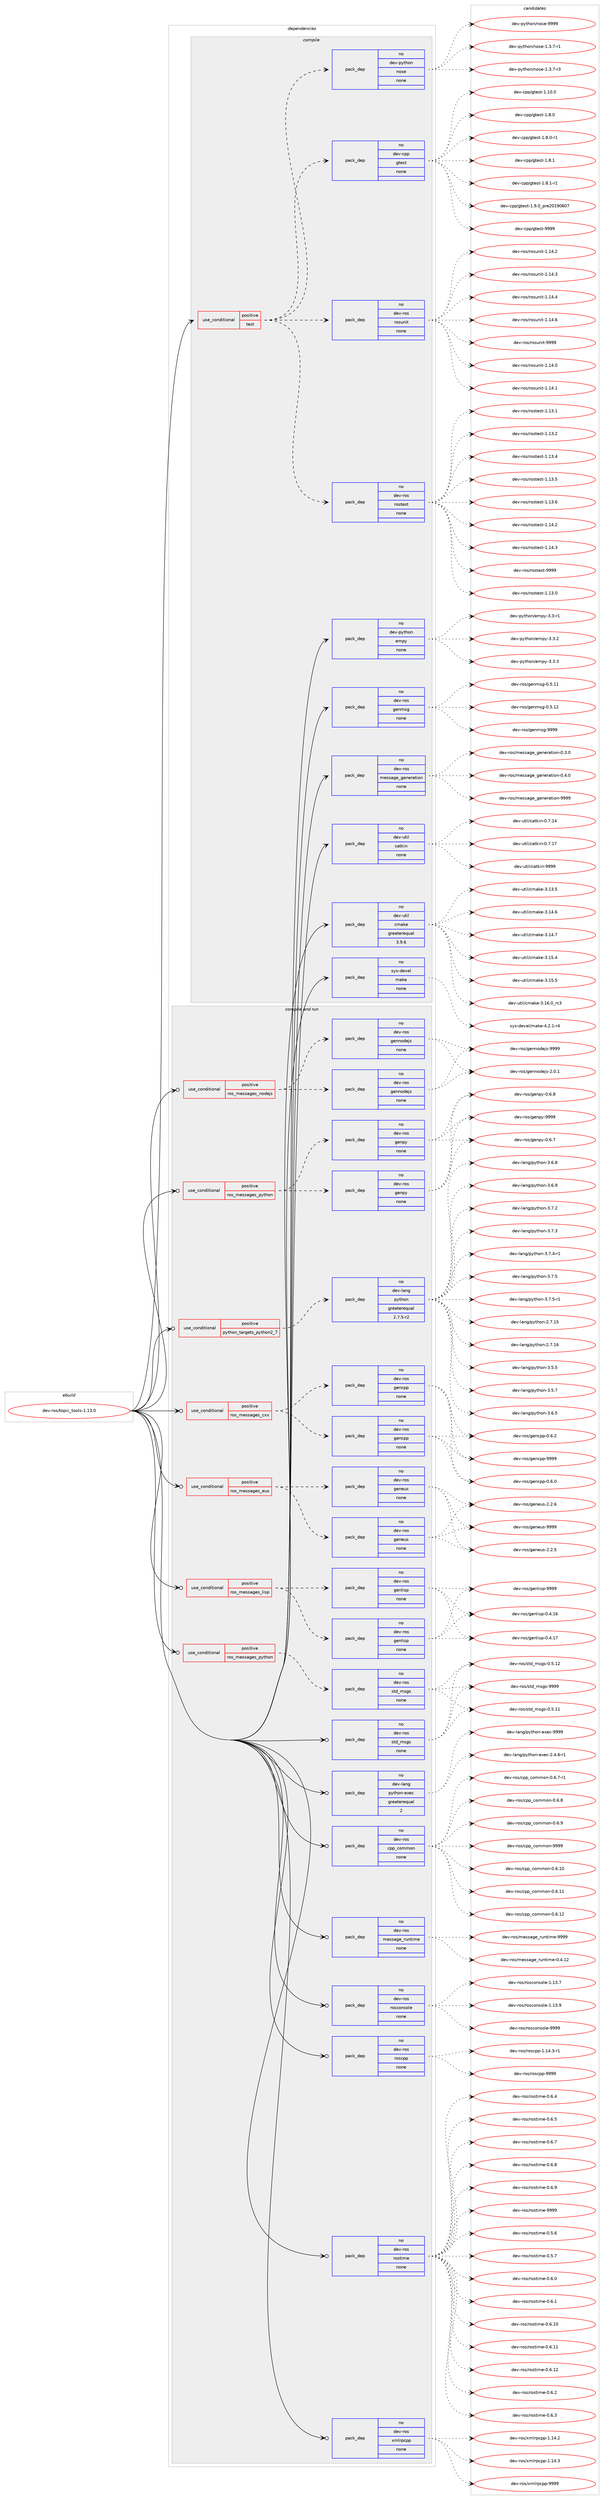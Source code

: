 digraph prolog {

# *************
# Graph options
# *************

newrank=true;
concentrate=true;
compound=true;
graph [rankdir=LR,fontname=Helvetica,fontsize=10,ranksep=1.5];#, ranksep=2.5, nodesep=0.2];
edge  [arrowhead=vee];
node  [fontname=Helvetica,fontsize=10];

# **********
# The ebuild
# **********

subgraph cluster_leftcol {
color=gray;
rank=same;
label=<<i>ebuild</i>>;
id [label="dev-ros/topic_tools-1.13.0", color=red, width=4, href="../dev-ros/topic_tools-1.13.0.svg"];
}

# ****************
# The dependencies
# ****************

subgraph cluster_midcol {
color=gray;
label=<<i>dependencies</i>>;
subgraph cluster_compile {
fillcolor="#eeeeee";
style=filled;
label=<<i>compile</i>>;
subgraph cond156336 {
dependency671743 [label=<<TABLE BORDER="0" CELLBORDER="1" CELLSPACING="0" CELLPADDING="4"><TR><TD ROWSPAN="3" CELLPADDING="10">use_conditional</TD></TR><TR><TD>positive</TD></TR><TR><TD>test</TD></TR></TABLE>>, shape=none, color=red];
subgraph pack503501 {
dependency671744 [label=<<TABLE BORDER="0" CELLBORDER="1" CELLSPACING="0" CELLPADDING="4" WIDTH="220"><TR><TD ROWSPAN="6" CELLPADDING="30">pack_dep</TD></TR><TR><TD WIDTH="110">no</TD></TR><TR><TD>dev-ros</TD></TR><TR><TD>rostest</TD></TR><TR><TD>none</TD></TR><TR><TD></TD></TR></TABLE>>, shape=none, color=blue];
}
dependency671743:e -> dependency671744:w [weight=20,style="dashed",arrowhead="vee"];
subgraph pack503502 {
dependency671745 [label=<<TABLE BORDER="0" CELLBORDER="1" CELLSPACING="0" CELLPADDING="4" WIDTH="220"><TR><TD ROWSPAN="6" CELLPADDING="30">pack_dep</TD></TR><TR><TD WIDTH="110">no</TD></TR><TR><TD>dev-ros</TD></TR><TR><TD>rosunit</TD></TR><TR><TD>none</TD></TR><TR><TD></TD></TR></TABLE>>, shape=none, color=blue];
}
dependency671743:e -> dependency671745:w [weight=20,style="dashed",arrowhead="vee"];
subgraph pack503503 {
dependency671746 [label=<<TABLE BORDER="0" CELLBORDER="1" CELLSPACING="0" CELLPADDING="4" WIDTH="220"><TR><TD ROWSPAN="6" CELLPADDING="30">pack_dep</TD></TR><TR><TD WIDTH="110">no</TD></TR><TR><TD>dev-cpp</TD></TR><TR><TD>gtest</TD></TR><TR><TD>none</TD></TR><TR><TD></TD></TR></TABLE>>, shape=none, color=blue];
}
dependency671743:e -> dependency671746:w [weight=20,style="dashed",arrowhead="vee"];
subgraph pack503504 {
dependency671747 [label=<<TABLE BORDER="0" CELLBORDER="1" CELLSPACING="0" CELLPADDING="4" WIDTH="220"><TR><TD ROWSPAN="6" CELLPADDING="30">pack_dep</TD></TR><TR><TD WIDTH="110">no</TD></TR><TR><TD>dev-python</TD></TR><TR><TD>nose</TD></TR><TR><TD>none</TD></TR><TR><TD></TD></TR></TABLE>>, shape=none, color=blue];
}
dependency671743:e -> dependency671747:w [weight=20,style="dashed",arrowhead="vee"];
}
id:e -> dependency671743:w [weight=20,style="solid",arrowhead="vee"];
subgraph pack503505 {
dependency671748 [label=<<TABLE BORDER="0" CELLBORDER="1" CELLSPACING="0" CELLPADDING="4" WIDTH="220"><TR><TD ROWSPAN="6" CELLPADDING="30">pack_dep</TD></TR><TR><TD WIDTH="110">no</TD></TR><TR><TD>dev-python</TD></TR><TR><TD>empy</TD></TR><TR><TD>none</TD></TR><TR><TD></TD></TR></TABLE>>, shape=none, color=blue];
}
id:e -> dependency671748:w [weight=20,style="solid",arrowhead="vee"];
subgraph pack503506 {
dependency671749 [label=<<TABLE BORDER="0" CELLBORDER="1" CELLSPACING="0" CELLPADDING="4" WIDTH="220"><TR><TD ROWSPAN="6" CELLPADDING="30">pack_dep</TD></TR><TR><TD WIDTH="110">no</TD></TR><TR><TD>dev-ros</TD></TR><TR><TD>genmsg</TD></TR><TR><TD>none</TD></TR><TR><TD></TD></TR></TABLE>>, shape=none, color=blue];
}
id:e -> dependency671749:w [weight=20,style="solid",arrowhead="vee"];
subgraph pack503507 {
dependency671750 [label=<<TABLE BORDER="0" CELLBORDER="1" CELLSPACING="0" CELLPADDING="4" WIDTH="220"><TR><TD ROWSPAN="6" CELLPADDING="30">pack_dep</TD></TR><TR><TD WIDTH="110">no</TD></TR><TR><TD>dev-ros</TD></TR><TR><TD>message_generation</TD></TR><TR><TD>none</TD></TR><TR><TD></TD></TR></TABLE>>, shape=none, color=blue];
}
id:e -> dependency671750:w [weight=20,style="solid",arrowhead="vee"];
subgraph pack503508 {
dependency671751 [label=<<TABLE BORDER="0" CELLBORDER="1" CELLSPACING="0" CELLPADDING="4" WIDTH="220"><TR><TD ROWSPAN="6" CELLPADDING="30">pack_dep</TD></TR><TR><TD WIDTH="110">no</TD></TR><TR><TD>dev-util</TD></TR><TR><TD>catkin</TD></TR><TR><TD>none</TD></TR><TR><TD></TD></TR></TABLE>>, shape=none, color=blue];
}
id:e -> dependency671751:w [weight=20,style="solid",arrowhead="vee"];
subgraph pack503509 {
dependency671752 [label=<<TABLE BORDER="0" CELLBORDER="1" CELLSPACING="0" CELLPADDING="4" WIDTH="220"><TR><TD ROWSPAN="6" CELLPADDING="30">pack_dep</TD></TR><TR><TD WIDTH="110">no</TD></TR><TR><TD>dev-util</TD></TR><TR><TD>cmake</TD></TR><TR><TD>greaterequal</TD></TR><TR><TD>3.9.6</TD></TR></TABLE>>, shape=none, color=blue];
}
id:e -> dependency671752:w [weight=20,style="solid",arrowhead="vee"];
subgraph pack503510 {
dependency671753 [label=<<TABLE BORDER="0" CELLBORDER="1" CELLSPACING="0" CELLPADDING="4" WIDTH="220"><TR><TD ROWSPAN="6" CELLPADDING="30">pack_dep</TD></TR><TR><TD WIDTH="110">no</TD></TR><TR><TD>sys-devel</TD></TR><TR><TD>make</TD></TR><TR><TD>none</TD></TR><TR><TD></TD></TR></TABLE>>, shape=none, color=blue];
}
id:e -> dependency671753:w [weight=20,style="solid",arrowhead="vee"];
}
subgraph cluster_compileandrun {
fillcolor="#eeeeee";
style=filled;
label=<<i>compile and run</i>>;
subgraph cond156337 {
dependency671754 [label=<<TABLE BORDER="0" CELLBORDER="1" CELLSPACING="0" CELLPADDING="4"><TR><TD ROWSPAN="3" CELLPADDING="10">use_conditional</TD></TR><TR><TD>positive</TD></TR><TR><TD>python_targets_python2_7</TD></TR></TABLE>>, shape=none, color=red];
subgraph pack503511 {
dependency671755 [label=<<TABLE BORDER="0" CELLBORDER="1" CELLSPACING="0" CELLPADDING="4" WIDTH="220"><TR><TD ROWSPAN="6" CELLPADDING="30">pack_dep</TD></TR><TR><TD WIDTH="110">no</TD></TR><TR><TD>dev-lang</TD></TR><TR><TD>python</TD></TR><TR><TD>greaterequal</TD></TR><TR><TD>2.7.5-r2</TD></TR></TABLE>>, shape=none, color=blue];
}
dependency671754:e -> dependency671755:w [weight=20,style="dashed",arrowhead="vee"];
}
id:e -> dependency671754:w [weight=20,style="solid",arrowhead="odotvee"];
subgraph cond156338 {
dependency671756 [label=<<TABLE BORDER="0" CELLBORDER="1" CELLSPACING="0" CELLPADDING="4"><TR><TD ROWSPAN="3" CELLPADDING="10">use_conditional</TD></TR><TR><TD>positive</TD></TR><TR><TD>ros_messages_cxx</TD></TR></TABLE>>, shape=none, color=red];
subgraph pack503512 {
dependency671757 [label=<<TABLE BORDER="0" CELLBORDER="1" CELLSPACING="0" CELLPADDING="4" WIDTH="220"><TR><TD ROWSPAN="6" CELLPADDING="30">pack_dep</TD></TR><TR><TD WIDTH="110">no</TD></TR><TR><TD>dev-ros</TD></TR><TR><TD>gencpp</TD></TR><TR><TD>none</TD></TR><TR><TD></TD></TR></TABLE>>, shape=none, color=blue];
}
dependency671756:e -> dependency671757:w [weight=20,style="dashed",arrowhead="vee"];
subgraph pack503513 {
dependency671758 [label=<<TABLE BORDER="0" CELLBORDER="1" CELLSPACING="0" CELLPADDING="4" WIDTH="220"><TR><TD ROWSPAN="6" CELLPADDING="30">pack_dep</TD></TR><TR><TD WIDTH="110">no</TD></TR><TR><TD>dev-ros</TD></TR><TR><TD>gencpp</TD></TR><TR><TD>none</TD></TR><TR><TD></TD></TR></TABLE>>, shape=none, color=blue];
}
dependency671756:e -> dependency671758:w [weight=20,style="dashed",arrowhead="vee"];
}
id:e -> dependency671756:w [weight=20,style="solid",arrowhead="odotvee"];
subgraph cond156339 {
dependency671759 [label=<<TABLE BORDER="0" CELLBORDER="1" CELLSPACING="0" CELLPADDING="4"><TR><TD ROWSPAN="3" CELLPADDING="10">use_conditional</TD></TR><TR><TD>positive</TD></TR><TR><TD>ros_messages_eus</TD></TR></TABLE>>, shape=none, color=red];
subgraph pack503514 {
dependency671760 [label=<<TABLE BORDER="0" CELLBORDER="1" CELLSPACING="0" CELLPADDING="4" WIDTH="220"><TR><TD ROWSPAN="6" CELLPADDING="30">pack_dep</TD></TR><TR><TD WIDTH="110">no</TD></TR><TR><TD>dev-ros</TD></TR><TR><TD>geneus</TD></TR><TR><TD>none</TD></TR><TR><TD></TD></TR></TABLE>>, shape=none, color=blue];
}
dependency671759:e -> dependency671760:w [weight=20,style="dashed",arrowhead="vee"];
subgraph pack503515 {
dependency671761 [label=<<TABLE BORDER="0" CELLBORDER="1" CELLSPACING="0" CELLPADDING="4" WIDTH="220"><TR><TD ROWSPAN="6" CELLPADDING="30">pack_dep</TD></TR><TR><TD WIDTH="110">no</TD></TR><TR><TD>dev-ros</TD></TR><TR><TD>geneus</TD></TR><TR><TD>none</TD></TR><TR><TD></TD></TR></TABLE>>, shape=none, color=blue];
}
dependency671759:e -> dependency671761:w [weight=20,style="dashed",arrowhead="vee"];
}
id:e -> dependency671759:w [weight=20,style="solid",arrowhead="odotvee"];
subgraph cond156340 {
dependency671762 [label=<<TABLE BORDER="0" CELLBORDER="1" CELLSPACING="0" CELLPADDING="4"><TR><TD ROWSPAN="3" CELLPADDING="10">use_conditional</TD></TR><TR><TD>positive</TD></TR><TR><TD>ros_messages_lisp</TD></TR></TABLE>>, shape=none, color=red];
subgraph pack503516 {
dependency671763 [label=<<TABLE BORDER="0" CELLBORDER="1" CELLSPACING="0" CELLPADDING="4" WIDTH="220"><TR><TD ROWSPAN="6" CELLPADDING="30">pack_dep</TD></TR><TR><TD WIDTH="110">no</TD></TR><TR><TD>dev-ros</TD></TR><TR><TD>genlisp</TD></TR><TR><TD>none</TD></TR><TR><TD></TD></TR></TABLE>>, shape=none, color=blue];
}
dependency671762:e -> dependency671763:w [weight=20,style="dashed",arrowhead="vee"];
subgraph pack503517 {
dependency671764 [label=<<TABLE BORDER="0" CELLBORDER="1" CELLSPACING="0" CELLPADDING="4" WIDTH="220"><TR><TD ROWSPAN="6" CELLPADDING="30">pack_dep</TD></TR><TR><TD WIDTH="110">no</TD></TR><TR><TD>dev-ros</TD></TR><TR><TD>genlisp</TD></TR><TR><TD>none</TD></TR><TR><TD></TD></TR></TABLE>>, shape=none, color=blue];
}
dependency671762:e -> dependency671764:w [weight=20,style="dashed",arrowhead="vee"];
}
id:e -> dependency671762:w [weight=20,style="solid",arrowhead="odotvee"];
subgraph cond156341 {
dependency671765 [label=<<TABLE BORDER="0" CELLBORDER="1" CELLSPACING="0" CELLPADDING="4"><TR><TD ROWSPAN="3" CELLPADDING="10">use_conditional</TD></TR><TR><TD>positive</TD></TR><TR><TD>ros_messages_nodejs</TD></TR></TABLE>>, shape=none, color=red];
subgraph pack503518 {
dependency671766 [label=<<TABLE BORDER="0" CELLBORDER="1" CELLSPACING="0" CELLPADDING="4" WIDTH="220"><TR><TD ROWSPAN="6" CELLPADDING="30">pack_dep</TD></TR><TR><TD WIDTH="110">no</TD></TR><TR><TD>dev-ros</TD></TR><TR><TD>gennodejs</TD></TR><TR><TD>none</TD></TR><TR><TD></TD></TR></TABLE>>, shape=none, color=blue];
}
dependency671765:e -> dependency671766:w [weight=20,style="dashed",arrowhead="vee"];
subgraph pack503519 {
dependency671767 [label=<<TABLE BORDER="0" CELLBORDER="1" CELLSPACING="0" CELLPADDING="4" WIDTH="220"><TR><TD ROWSPAN="6" CELLPADDING="30">pack_dep</TD></TR><TR><TD WIDTH="110">no</TD></TR><TR><TD>dev-ros</TD></TR><TR><TD>gennodejs</TD></TR><TR><TD>none</TD></TR><TR><TD></TD></TR></TABLE>>, shape=none, color=blue];
}
dependency671765:e -> dependency671767:w [weight=20,style="dashed",arrowhead="vee"];
}
id:e -> dependency671765:w [weight=20,style="solid",arrowhead="odotvee"];
subgraph cond156342 {
dependency671768 [label=<<TABLE BORDER="0" CELLBORDER="1" CELLSPACING="0" CELLPADDING="4"><TR><TD ROWSPAN="3" CELLPADDING="10">use_conditional</TD></TR><TR><TD>positive</TD></TR><TR><TD>ros_messages_python</TD></TR></TABLE>>, shape=none, color=red];
subgraph pack503520 {
dependency671769 [label=<<TABLE BORDER="0" CELLBORDER="1" CELLSPACING="0" CELLPADDING="4" WIDTH="220"><TR><TD ROWSPAN="6" CELLPADDING="30">pack_dep</TD></TR><TR><TD WIDTH="110">no</TD></TR><TR><TD>dev-ros</TD></TR><TR><TD>genpy</TD></TR><TR><TD>none</TD></TR><TR><TD></TD></TR></TABLE>>, shape=none, color=blue];
}
dependency671768:e -> dependency671769:w [weight=20,style="dashed",arrowhead="vee"];
subgraph pack503521 {
dependency671770 [label=<<TABLE BORDER="0" CELLBORDER="1" CELLSPACING="0" CELLPADDING="4" WIDTH="220"><TR><TD ROWSPAN="6" CELLPADDING="30">pack_dep</TD></TR><TR><TD WIDTH="110">no</TD></TR><TR><TD>dev-ros</TD></TR><TR><TD>genpy</TD></TR><TR><TD>none</TD></TR><TR><TD></TD></TR></TABLE>>, shape=none, color=blue];
}
dependency671768:e -> dependency671770:w [weight=20,style="dashed",arrowhead="vee"];
}
id:e -> dependency671768:w [weight=20,style="solid",arrowhead="odotvee"];
subgraph cond156343 {
dependency671771 [label=<<TABLE BORDER="0" CELLBORDER="1" CELLSPACING="0" CELLPADDING="4"><TR><TD ROWSPAN="3" CELLPADDING="10">use_conditional</TD></TR><TR><TD>positive</TD></TR><TR><TD>ros_messages_python</TD></TR></TABLE>>, shape=none, color=red];
subgraph pack503522 {
dependency671772 [label=<<TABLE BORDER="0" CELLBORDER="1" CELLSPACING="0" CELLPADDING="4" WIDTH="220"><TR><TD ROWSPAN="6" CELLPADDING="30">pack_dep</TD></TR><TR><TD WIDTH="110">no</TD></TR><TR><TD>dev-ros</TD></TR><TR><TD>std_msgs</TD></TR><TR><TD>none</TD></TR><TR><TD></TD></TR></TABLE>>, shape=none, color=blue];
}
dependency671771:e -> dependency671772:w [weight=20,style="dashed",arrowhead="vee"];
}
id:e -> dependency671771:w [weight=20,style="solid",arrowhead="odotvee"];
subgraph pack503523 {
dependency671773 [label=<<TABLE BORDER="0" CELLBORDER="1" CELLSPACING="0" CELLPADDING="4" WIDTH="220"><TR><TD ROWSPAN="6" CELLPADDING="30">pack_dep</TD></TR><TR><TD WIDTH="110">no</TD></TR><TR><TD>dev-lang</TD></TR><TR><TD>python-exec</TD></TR><TR><TD>greaterequal</TD></TR><TR><TD>2</TD></TR></TABLE>>, shape=none, color=blue];
}
id:e -> dependency671773:w [weight=20,style="solid",arrowhead="odotvee"];
subgraph pack503524 {
dependency671774 [label=<<TABLE BORDER="0" CELLBORDER="1" CELLSPACING="0" CELLPADDING="4" WIDTH="220"><TR><TD ROWSPAN="6" CELLPADDING="30">pack_dep</TD></TR><TR><TD WIDTH="110">no</TD></TR><TR><TD>dev-ros</TD></TR><TR><TD>cpp_common</TD></TR><TR><TD>none</TD></TR><TR><TD></TD></TR></TABLE>>, shape=none, color=blue];
}
id:e -> dependency671774:w [weight=20,style="solid",arrowhead="odotvee"];
subgraph pack503525 {
dependency671775 [label=<<TABLE BORDER="0" CELLBORDER="1" CELLSPACING="0" CELLPADDING="4" WIDTH="220"><TR><TD ROWSPAN="6" CELLPADDING="30">pack_dep</TD></TR><TR><TD WIDTH="110">no</TD></TR><TR><TD>dev-ros</TD></TR><TR><TD>message_runtime</TD></TR><TR><TD>none</TD></TR><TR><TD></TD></TR></TABLE>>, shape=none, color=blue];
}
id:e -> dependency671775:w [weight=20,style="solid",arrowhead="odotvee"];
subgraph pack503526 {
dependency671776 [label=<<TABLE BORDER="0" CELLBORDER="1" CELLSPACING="0" CELLPADDING="4" WIDTH="220"><TR><TD ROWSPAN="6" CELLPADDING="30">pack_dep</TD></TR><TR><TD WIDTH="110">no</TD></TR><TR><TD>dev-ros</TD></TR><TR><TD>rosconsole</TD></TR><TR><TD>none</TD></TR><TR><TD></TD></TR></TABLE>>, shape=none, color=blue];
}
id:e -> dependency671776:w [weight=20,style="solid",arrowhead="odotvee"];
subgraph pack503527 {
dependency671777 [label=<<TABLE BORDER="0" CELLBORDER="1" CELLSPACING="0" CELLPADDING="4" WIDTH="220"><TR><TD ROWSPAN="6" CELLPADDING="30">pack_dep</TD></TR><TR><TD WIDTH="110">no</TD></TR><TR><TD>dev-ros</TD></TR><TR><TD>roscpp</TD></TR><TR><TD>none</TD></TR><TR><TD></TD></TR></TABLE>>, shape=none, color=blue];
}
id:e -> dependency671777:w [weight=20,style="solid",arrowhead="odotvee"];
subgraph pack503528 {
dependency671778 [label=<<TABLE BORDER="0" CELLBORDER="1" CELLSPACING="0" CELLPADDING="4" WIDTH="220"><TR><TD ROWSPAN="6" CELLPADDING="30">pack_dep</TD></TR><TR><TD WIDTH="110">no</TD></TR><TR><TD>dev-ros</TD></TR><TR><TD>rostime</TD></TR><TR><TD>none</TD></TR><TR><TD></TD></TR></TABLE>>, shape=none, color=blue];
}
id:e -> dependency671778:w [weight=20,style="solid",arrowhead="odotvee"];
subgraph pack503529 {
dependency671779 [label=<<TABLE BORDER="0" CELLBORDER="1" CELLSPACING="0" CELLPADDING="4" WIDTH="220"><TR><TD ROWSPAN="6" CELLPADDING="30">pack_dep</TD></TR><TR><TD WIDTH="110">no</TD></TR><TR><TD>dev-ros</TD></TR><TR><TD>std_msgs</TD></TR><TR><TD>none</TD></TR><TR><TD></TD></TR></TABLE>>, shape=none, color=blue];
}
id:e -> dependency671779:w [weight=20,style="solid",arrowhead="odotvee"];
subgraph pack503530 {
dependency671780 [label=<<TABLE BORDER="0" CELLBORDER="1" CELLSPACING="0" CELLPADDING="4" WIDTH="220"><TR><TD ROWSPAN="6" CELLPADDING="30">pack_dep</TD></TR><TR><TD WIDTH="110">no</TD></TR><TR><TD>dev-ros</TD></TR><TR><TD>xmlrpcpp</TD></TR><TR><TD>none</TD></TR><TR><TD></TD></TR></TABLE>>, shape=none, color=blue];
}
id:e -> dependency671780:w [weight=20,style="solid",arrowhead="odotvee"];
}
subgraph cluster_run {
fillcolor="#eeeeee";
style=filled;
label=<<i>run</i>>;
}
}

# **************
# The candidates
# **************

subgraph cluster_choices {
rank=same;
color=gray;
label=<<i>candidates</i>>;

subgraph choice503501 {
color=black;
nodesep=1;
choice100101118451141111154711411111511610111511645494649514648 [label="dev-ros/rostest-1.13.0", color=red, width=4,href="../dev-ros/rostest-1.13.0.svg"];
choice100101118451141111154711411111511610111511645494649514649 [label="dev-ros/rostest-1.13.1", color=red, width=4,href="../dev-ros/rostest-1.13.1.svg"];
choice100101118451141111154711411111511610111511645494649514650 [label="dev-ros/rostest-1.13.2", color=red, width=4,href="../dev-ros/rostest-1.13.2.svg"];
choice100101118451141111154711411111511610111511645494649514652 [label="dev-ros/rostest-1.13.4", color=red, width=4,href="../dev-ros/rostest-1.13.4.svg"];
choice100101118451141111154711411111511610111511645494649514653 [label="dev-ros/rostest-1.13.5", color=red, width=4,href="../dev-ros/rostest-1.13.5.svg"];
choice100101118451141111154711411111511610111511645494649514654 [label="dev-ros/rostest-1.13.6", color=red, width=4,href="../dev-ros/rostest-1.13.6.svg"];
choice100101118451141111154711411111511610111511645494649524650 [label="dev-ros/rostest-1.14.2", color=red, width=4,href="../dev-ros/rostest-1.14.2.svg"];
choice100101118451141111154711411111511610111511645494649524651 [label="dev-ros/rostest-1.14.3", color=red, width=4,href="../dev-ros/rostest-1.14.3.svg"];
choice10010111845114111115471141111151161011151164557575757 [label="dev-ros/rostest-9999", color=red, width=4,href="../dev-ros/rostest-9999.svg"];
dependency671744:e -> choice100101118451141111154711411111511610111511645494649514648:w [style=dotted,weight="100"];
dependency671744:e -> choice100101118451141111154711411111511610111511645494649514649:w [style=dotted,weight="100"];
dependency671744:e -> choice100101118451141111154711411111511610111511645494649514650:w [style=dotted,weight="100"];
dependency671744:e -> choice100101118451141111154711411111511610111511645494649514652:w [style=dotted,weight="100"];
dependency671744:e -> choice100101118451141111154711411111511610111511645494649514653:w [style=dotted,weight="100"];
dependency671744:e -> choice100101118451141111154711411111511610111511645494649514654:w [style=dotted,weight="100"];
dependency671744:e -> choice100101118451141111154711411111511610111511645494649524650:w [style=dotted,weight="100"];
dependency671744:e -> choice100101118451141111154711411111511610111511645494649524651:w [style=dotted,weight="100"];
dependency671744:e -> choice10010111845114111115471141111151161011151164557575757:w [style=dotted,weight="100"];
}
subgraph choice503502 {
color=black;
nodesep=1;
choice100101118451141111154711411111511711010511645494649524648 [label="dev-ros/rosunit-1.14.0", color=red, width=4,href="../dev-ros/rosunit-1.14.0.svg"];
choice100101118451141111154711411111511711010511645494649524649 [label="dev-ros/rosunit-1.14.1", color=red, width=4,href="../dev-ros/rosunit-1.14.1.svg"];
choice100101118451141111154711411111511711010511645494649524650 [label="dev-ros/rosunit-1.14.2", color=red, width=4,href="../dev-ros/rosunit-1.14.2.svg"];
choice100101118451141111154711411111511711010511645494649524651 [label="dev-ros/rosunit-1.14.3", color=red, width=4,href="../dev-ros/rosunit-1.14.3.svg"];
choice100101118451141111154711411111511711010511645494649524652 [label="dev-ros/rosunit-1.14.4", color=red, width=4,href="../dev-ros/rosunit-1.14.4.svg"];
choice100101118451141111154711411111511711010511645494649524654 [label="dev-ros/rosunit-1.14.6", color=red, width=4,href="../dev-ros/rosunit-1.14.6.svg"];
choice10010111845114111115471141111151171101051164557575757 [label="dev-ros/rosunit-9999", color=red, width=4,href="../dev-ros/rosunit-9999.svg"];
dependency671745:e -> choice100101118451141111154711411111511711010511645494649524648:w [style=dotted,weight="100"];
dependency671745:e -> choice100101118451141111154711411111511711010511645494649524649:w [style=dotted,weight="100"];
dependency671745:e -> choice100101118451141111154711411111511711010511645494649524650:w [style=dotted,weight="100"];
dependency671745:e -> choice100101118451141111154711411111511711010511645494649524651:w [style=dotted,weight="100"];
dependency671745:e -> choice100101118451141111154711411111511711010511645494649524652:w [style=dotted,weight="100"];
dependency671745:e -> choice100101118451141111154711411111511711010511645494649524654:w [style=dotted,weight="100"];
dependency671745:e -> choice10010111845114111115471141111151171101051164557575757:w [style=dotted,weight="100"];
}
subgraph choice503503 {
color=black;
nodesep=1;
choice10010111845991121124710311610111511645494649484648 [label="dev-cpp/gtest-1.10.0", color=red, width=4,href="../dev-cpp/gtest-1.10.0.svg"];
choice100101118459911211247103116101115116454946564648 [label="dev-cpp/gtest-1.8.0", color=red, width=4,href="../dev-cpp/gtest-1.8.0.svg"];
choice1001011184599112112471031161011151164549465646484511449 [label="dev-cpp/gtest-1.8.0-r1", color=red, width=4,href="../dev-cpp/gtest-1.8.0-r1.svg"];
choice100101118459911211247103116101115116454946564649 [label="dev-cpp/gtest-1.8.1", color=red, width=4,href="../dev-cpp/gtest-1.8.1.svg"];
choice1001011184599112112471031161011151164549465646494511449 [label="dev-cpp/gtest-1.8.1-r1", color=red, width=4,href="../dev-cpp/gtest-1.8.1-r1.svg"];
choice100101118459911211247103116101115116454946574648951121141015048495748544855 [label="dev-cpp/gtest-1.9.0_pre20190607", color=red, width=4,href="../dev-cpp/gtest-1.9.0_pre20190607.svg"];
choice1001011184599112112471031161011151164557575757 [label="dev-cpp/gtest-9999", color=red, width=4,href="../dev-cpp/gtest-9999.svg"];
dependency671746:e -> choice10010111845991121124710311610111511645494649484648:w [style=dotted,weight="100"];
dependency671746:e -> choice100101118459911211247103116101115116454946564648:w [style=dotted,weight="100"];
dependency671746:e -> choice1001011184599112112471031161011151164549465646484511449:w [style=dotted,weight="100"];
dependency671746:e -> choice100101118459911211247103116101115116454946564649:w [style=dotted,weight="100"];
dependency671746:e -> choice1001011184599112112471031161011151164549465646494511449:w [style=dotted,weight="100"];
dependency671746:e -> choice100101118459911211247103116101115116454946574648951121141015048495748544855:w [style=dotted,weight="100"];
dependency671746:e -> choice1001011184599112112471031161011151164557575757:w [style=dotted,weight="100"];
}
subgraph choice503504 {
color=black;
nodesep=1;
choice10010111845112121116104111110471101111151014549465146554511449 [label="dev-python/nose-1.3.7-r1", color=red, width=4,href="../dev-python/nose-1.3.7-r1.svg"];
choice10010111845112121116104111110471101111151014549465146554511451 [label="dev-python/nose-1.3.7-r3", color=red, width=4,href="../dev-python/nose-1.3.7-r3.svg"];
choice10010111845112121116104111110471101111151014557575757 [label="dev-python/nose-9999", color=red, width=4,href="../dev-python/nose-9999.svg"];
dependency671747:e -> choice10010111845112121116104111110471101111151014549465146554511449:w [style=dotted,weight="100"];
dependency671747:e -> choice10010111845112121116104111110471101111151014549465146554511451:w [style=dotted,weight="100"];
dependency671747:e -> choice10010111845112121116104111110471101111151014557575757:w [style=dotted,weight="100"];
}
subgraph choice503505 {
color=black;
nodesep=1;
choice1001011184511212111610411111047101109112121455146514511449 [label="dev-python/empy-3.3-r1", color=red, width=4,href="../dev-python/empy-3.3-r1.svg"];
choice1001011184511212111610411111047101109112121455146514650 [label="dev-python/empy-3.3.2", color=red, width=4,href="../dev-python/empy-3.3.2.svg"];
choice1001011184511212111610411111047101109112121455146514651 [label="dev-python/empy-3.3.3", color=red, width=4,href="../dev-python/empy-3.3.3.svg"];
dependency671748:e -> choice1001011184511212111610411111047101109112121455146514511449:w [style=dotted,weight="100"];
dependency671748:e -> choice1001011184511212111610411111047101109112121455146514650:w [style=dotted,weight="100"];
dependency671748:e -> choice1001011184511212111610411111047101109112121455146514651:w [style=dotted,weight="100"];
}
subgraph choice503506 {
color=black;
nodesep=1;
choice100101118451141111154710310111010911510345484653464949 [label="dev-ros/genmsg-0.5.11", color=red, width=4,href="../dev-ros/genmsg-0.5.11.svg"];
choice100101118451141111154710310111010911510345484653464950 [label="dev-ros/genmsg-0.5.12", color=red, width=4,href="../dev-ros/genmsg-0.5.12.svg"];
choice10010111845114111115471031011101091151034557575757 [label="dev-ros/genmsg-9999", color=red, width=4,href="../dev-ros/genmsg-9999.svg"];
dependency671749:e -> choice100101118451141111154710310111010911510345484653464949:w [style=dotted,weight="100"];
dependency671749:e -> choice100101118451141111154710310111010911510345484653464950:w [style=dotted,weight="100"];
dependency671749:e -> choice10010111845114111115471031011101091151034557575757:w [style=dotted,weight="100"];
}
subgraph choice503507 {
color=black;
nodesep=1;
choice1001011184511411111547109101115115971031019510310111010111497116105111110454846514648 [label="dev-ros/message_generation-0.3.0", color=red, width=4,href="../dev-ros/message_generation-0.3.0.svg"];
choice1001011184511411111547109101115115971031019510310111010111497116105111110454846524648 [label="dev-ros/message_generation-0.4.0", color=red, width=4,href="../dev-ros/message_generation-0.4.0.svg"];
choice10010111845114111115471091011151159710310195103101110101114971161051111104557575757 [label="dev-ros/message_generation-9999", color=red, width=4,href="../dev-ros/message_generation-9999.svg"];
dependency671750:e -> choice1001011184511411111547109101115115971031019510310111010111497116105111110454846514648:w [style=dotted,weight="100"];
dependency671750:e -> choice1001011184511411111547109101115115971031019510310111010111497116105111110454846524648:w [style=dotted,weight="100"];
dependency671750:e -> choice10010111845114111115471091011151159710310195103101110101114971161051111104557575757:w [style=dotted,weight="100"];
}
subgraph choice503508 {
color=black;
nodesep=1;
choice1001011184511711610510847999711610710511045484655464952 [label="dev-util/catkin-0.7.14", color=red, width=4,href="../dev-util/catkin-0.7.14.svg"];
choice1001011184511711610510847999711610710511045484655464955 [label="dev-util/catkin-0.7.17", color=red, width=4,href="../dev-util/catkin-0.7.17.svg"];
choice100101118451171161051084799971161071051104557575757 [label="dev-util/catkin-9999", color=red, width=4,href="../dev-util/catkin-9999.svg"];
dependency671751:e -> choice1001011184511711610510847999711610710511045484655464952:w [style=dotted,weight="100"];
dependency671751:e -> choice1001011184511711610510847999711610710511045484655464955:w [style=dotted,weight="100"];
dependency671751:e -> choice100101118451171161051084799971161071051104557575757:w [style=dotted,weight="100"];
}
subgraph choice503509 {
color=black;
nodesep=1;
choice1001011184511711610510847991099710710145514649514653 [label="dev-util/cmake-3.13.5", color=red, width=4,href="../dev-util/cmake-3.13.5.svg"];
choice1001011184511711610510847991099710710145514649524654 [label="dev-util/cmake-3.14.6", color=red, width=4,href="../dev-util/cmake-3.14.6.svg"];
choice1001011184511711610510847991099710710145514649524655 [label="dev-util/cmake-3.14.7", color=red, width=4,href="../dev-util/cmake-3.14.7.svg"];
choice1001011184511711610510847991099710710145514649534652 [label="dev-util/cmake-3.15.4", color=red, width=4,href="../dev-util/cmake-3.15.4.svg"];
choice1001011184511711610510847991099710710145514649534653 [label="dev-util/cmake-3.15.5", color=red, width=4,href="../dev-util/cmake-3.15.5.svg"];
choice1001011184511711610510847991099710710145514649544648951149951 [label="dev-util/cmake-3.16.0_rc3", color=red, width=4,href="../dev-util/cmake-3.16.0_rc3.svg"];
dependency671752:e -> choice1001011184511711610510847991099710710145514649514653:w [style=dotted,weight="100"];
dependency671752:e -> choice1001011184511711610510847991099710710145514649524654:w [style=dotted,weight="100"];
dependency671752:e -> choice1001011184511711610510847991099710710145514649524655:w [style=dotted,weight="100"];
dependency671752:e -> choice1001011184511711610510847991099710710145514649534652:w [style=dotted,weight="100"];
dependency671752:e -> choice1001011184511711610510847991099710710145514649534653:w [style=dotted,weight="100"];
dependency671752:e -> choice1001011184511711610510847991099710710145514649544648951149951:w [style=dotted,weight="100"];
}
subgraph choice503510 {
color=black;
nodesep=1;
choice1151211154510010111810110847109971071014552465046494511452 [label="sys-devel/make-4.2.1-r4", color=red, width=4,href="../sys-devel/make-4.2.1-r4.svg"];
dependency671753:e -> choice1151211154510010111810110847109971071014552465046494511452:w [style=dotted,weight="100"];
}
subgraph choice503511 {
color=black;
nodesep=1;
choice10010111845108971101034711212111610411111045504655464953 [label="dev-lang/python-2.7.15", color=red, width=4,href="../dev-lang/python-2.7.15.svg"];
choice10010111845108971101034711212111610411111045504655464954 [label="dev-lang/python-2.7.16", color=red, width=4,href="../dev-lang/python-2.7.16.svg"];
choice100101118451089711010347112121116104111110455146534653 [label="dev-lang/python-3.5.5", color=red, width=4,href="../dev-lang/python-3.5.5.svg"];
choice100101118451089711010347112121116104111110455146534655 [label="dev-lang/python-3.5.7", color=red, width=4,href="../dev-lang/python-3.5.7.svg"];
choice100101118451089711010347112121116104111110455146544653 [label="dev-lang/python-3.6.5", color=red, width=4,href="../dev-lang/python-3.6.5.svg"];
choice100101118451089711010347112121116104111110455146544656 [label="dev-lang/python-3.6.8", color=red, width=4,href="../dev-lang/python-3.6.8.svg"];
choice100101118451089711010347112121116104111110455146544657 [label="dev-lang/python-3.6.9", color=red, width=4,href="../dev-lang/python-3.6.9.svg"];
choice100101118451089711010347112121116104111110455146554650 [label="dev-lang/python-3.7.2", color=red, width=4,href="../dev-lang/python-3.7.2.svg"];
choice100101118451089711010347112121116104111110455146554651 [label="dev-lang/python-3.7.3", color=red, width=4,href="../dev-lang/python-3.7.3.svg"];
choice1001011184510897110103471121211161041111104551465546524511449 [label="dev-lang/python-3.7.4-r1", color=red, width=4,href="../dev-lang/python-3.7.4-r1.svg"];
choice100101118451089711010347112121116104111110455146554653 [label="dev-lang/python-3.7.5", color=red, width=4,href="../dev-lang/python-3.7.5.svg"];
choice1001011184510897110103471121211161041111104551465546534511449 [label="dev-lang/python-3.7.5-r1", color=red, width=4,href="../dev-lang/python-3.7.5-r1.svg"];
dependency671755:e -> choice10010111845108971101034711212111610411111045504655464953:w [style=dotted,weight="100"];
dependency671755:e -> choice10010111845108971101034711212111610411111045504655464954:w [style=dotted,weight="100"];
dependency671755:e -> choice100101118451089711010347112121116104111110455146534653:w [style=dotted,weight="100"];
dependency671755:e -> choice100101118451089711010347112121116104111110455146534655:w [style=dotted,weight="100"];
dependency671755:e -> choice100101118451089711010347112121116104111110455146544653:w [style=dotted,weight="100"];
dependency671755:e -> choice100101118451089711010347112121116104111110455146544656:w [style=dotted,weight="100"];
dependency671755:e -> choice100101118451089711010347112121116104111110455146544657:w [style=dotted,weight="100"];
dependency671755:e -> choice100101118451089711010347112121116104111110455146554650:w [style=dotted,weight="100"];
dependency671755:e -> choice100101118451089711010347112121116104111110455146554651:w [style=dotted,weight="100"];
dependency671755:e -> choice1001011184510897110103471121211161041111104551465546524511449:w [style=dotted,weight="100"];
dependency671755:e -> choice100101118451089711010347112121116104111110455146554653:w [style=dotted,weight="100"];
dependency671755:e -> choice1001011184510897110103471121211161041111104551465546534511449:w [style=dotted,weight="100"];
}
subgraph choice503512 {
color=black;
nodesep=1;
choice100101118451141111154710310111099112112454846544648 [label="dev-ros/gencpp-0.6.0", color=red, width=4,href="../dev-ros/gencpp-0.6.0.svg"];
choice100101118451141111154710310111099112112454846544650 [label="dev-ros/gencpp-0.6.2", color=red, width=4,href="../dev-ros/gencpp-0.6.2.svg"];
choice1001011184511411111547103101110991121124557575757 [label="dev-ros/gencpp-9999", color=red, width=4,href="../dev-ros/gencpp-9999.svg"];
dependency671757:e -> choice100101118451141111154710310111099112112454846544648:w [style=dotted,weight="100"];
dependency671757:e -> choice100101118451141111154710310111099112112454846544650:w [style=dotted,weight="100"];
dependency671757:e -> choice1001011184511411111547103101110991121124557575757:w [style=dotted,weight="100"];
}
subgraph choice503513 {
color=black;
nodesep=1;
choice100101118451141111154710310111099112112454846544648 [label="dev-ros/gencpp-0.6.0", color=red, width=4,href="../dev-ros/gencpp-0.6.0.svg"];
choice100101118451141111154710310111099112112454846544650 [label="dev-ros/gencpp-0.6.2", color=red, width=4,href="../dev-ros/gencpp-0.6.2.svg"];
choice1001011184511411111547103101110991121124557575757 [label="dev-ros/gencpp-9999", color=red, width=4,href="../dev-ros/gencpp-9999.svg"];
dependency671758:e -> choice100101118451141111154710310111099112112454846544648:w [style=dotted,weight="100"];
dependency671758:e -> choice100101118451141111154710310111099112112454846544650:w [style=dotted,weight="100"];
dependency671758:e -> choice1001011184511411111547103101110991121124557575757:w [style=dotted,weight="100"];
}
subgraph choice503514 {
color=black;
nodesep=1;
choice1001011184511411111547103101110101117115455046504653 [label="dev-ros/geneus-2.2.5", color=red, width=4,href="../dev-ros/geneus-2.2.5.svg"];
choice1001011184511411111547103101110101117115455046504654 [label="dev-ros/geneus-2.2.6", color=red, width=4,href="../dev-ros/geneus-2.2.6.svg"];
choice10010111845114111115471031011101011171154557575757 [label="dev-ros/geneus-9999", color=red, width=4,href="../dev-ros/geneus-9999.svg"];
dependency671760:e -> choice1001011184511411111547103101110101117115455046504653:w [style=dotted,weight="100"];
dependency671760:e -> choice1001011184511411111547103101110101117115455046504654:w [style=dotted,weight="100"];
dependency671760:e -> choice10010111845114111115471031011101011171154557575757:w [style=dotted,weight="100"];
}
subgraph choice503515 {
color=black;
nodesep=1;
choice1001011184511411111547103101110101117115455046504653 [label="dev-ros/geneus-2.2.5", color=red, width=4,href="../dev-ros/geneus-2.2.5.svg"];
choice1001011184511411111547103101110101117115455046504654 [label="dev-ros/geneus-2.2.6", color=red, width=4,href="../dev-ros/geneus-2.2.6.svg"];
choice10010111845114111115471031011101011171154557575757 [label="dev-ros/geneus-9999", color=red, width=4,href="../dev-ros/geneus-9999.svg"];
dependency671761:e -> choice1001011184511411111547103101110101117115455046504653:w [style=dotted,weight="100"];
dependency671761:e -> choice1001011184511411111547103101110101117115455046504654:w [style=dotted,weight="100"];
dependency671761:e -> choice10010111845114111115471031011101011171154557575757:w [style=dotted,weight="100"];
}
subgraph choice503516 {
color=black;
nodesep=1;
choice100101118451141111154710310111010810511511245484652464954 [label="dev-ros/genlisp-0.4.16", color=red, width=4,href="../dev-ros/genlisp-0.4.16.svg"];
choice100101118451141111154710310111010810511511245484652464955 [label="dev-ros/genlisp-0.4.17", color=red, width=4,href="../dev-ros/genlisp-0.4.17.svg"];
choice10010111845114111115471031011101081051151124557575757 [label="dev-ros/genlisp-9999", color=red, width=4,href="../dev-ros/genlisp-9999.svg"];
dependency671763:e -> choice100101118451141111154710310111010810511511245484652464954:w [style=dotted,weight="100"];
dependency671763:e -> choice100101118451141111154710310111010810511511245484652464955:w [style=dotted,weight="100"];
dependency671763:e -> choice10010111845114111115471031011101081051151124557575757:w [style=dotted,weight="100"];
}
subgraph choice503517 {
color=black;
nodesep=1;
choice100101118451141111154710310111010810511511245484652464954 [label="dev-ros/genlisp-0.4.16", color=red, width=4,href="../dev-ros/genlisp-0.4.16.svg"];
choice100101118451141111154710310111010810511511245484652464955 [label="dev-ros/genlisp-0.4.17", color=red, width=4,href="../dev-ros/genlisp-0.4.17.svg"];
choice10010111845114111115471031011101081051151124557575757 [label="dev-ros/genlisp-9999", color=red, width=4,href="../dev-ros/genlisp-9999.svg"];
dependency671764:e -> choice100101118451141111154710310111010810511511245484652464954:w [style=dotted,weight="100"];
dependency671764:e -> choice100101118451141111154710310111010810511511245484652464955:w [style=dotted,weight="100"];
dependency671764:e -> choice10010111845114111115471031011101081051151124557575757:w [style=dotted,weight="100"];
}
subgraph choice503518 {
color=black;
nodesep=1;
choice1001011184511411111547103101110110111100101106115455046484649 [label="dev-ros/gennodejs-2.0.1", color=red, width=4,href="../dev-ros/gennodejs-2.0.1.svg"];
choice10010111845114111115471031011101101111001011061154557575757 [label="dev-ros/gennodejs-9999", color=red, width=4,href="../dev-ros/gennodejs-9999.svg"];
dependency671766:e -> choice1001011184511411111547103101110110111100101106115455046484649:w [style=dotted,weight="100"];
dependency671766:e -> choice10010111845114111115471031011101101111001011061154557575757:w [style=dotted,weight="100"];
}
subgraph choice503519 {
color=black;
nodesep=1;
choice1001011184511411111547103101110110111100101106115455046484649 [label="dev-ros/gennodejs-2.0.1", color=red, width=4,href="../dev-ros/gennodejs-2.0.1.svg"];
choice10010111845114111115471031011101101111001011061154557575757 [label="dev-ros/gennodejs-9999", color=red, width=4,href="../dev-ros/gennodejs-9999.svg"];
dependency671767:e -> choice1001011184511411111547103101110110111100101106115455046484649:w [style=dotted,weight="100"];
dependency671767:e -> choice10010111845114111115471031011101101111001011061154557575757:w [style=dotted,weight="100"];
}
subgraph choice503520 {
color=black;
nodesep=1;
choice1001011184511411111547103101110112121454846544655 [label="dev-ros/genpy-0.6.7", color=red, width=4,href="../dev-ros/genpy-0.6.7.svg"];
choice1001011184511411111547103101110112121454846544656 [label="dev-ros/genpy-0.6.8", color=red, width=4,href="../dev-ros/genpy-0.6.8.svg"];
choice10010111845114111115471031011101121214557575757 [label="dev-ros/genpy-9999", color=red, width=4,href="../dev-ros/genpy-9999.svg"];
dependency671769:e -> choice1001011184511411111547103101110112121454846544655:w [style=dotted,weight="100"];
dependency671769:e -> choice1001011184511411111547103101110112121454846544656:w [style=dotted,weight="100"];
dependency671769:e -> choice10010111845114111115471031011101121214557575757:w [style=dotted,weight="100"];
}
subgraph choice503521 {
color=black;
nodesep=1;
choice1001011184511411111547103101110112121454846544655 [label="dev-ros/genpy-0.6.7", color=red, width=4,href="../dev-ros/genpy-0.6.7.svg"];
choice1001011184511411111547103101110112121454846544656 [label="dev-ros/genpy-0.6.8", color=red, width=4,href="../dev-ros/genpy-0.6.8.svg"];
choice10010111845114111115471031011101121214557575757 [label="dev-ros/genpy-9999", color=red, width=4,href="../dev-ros/genpy-9999.svg"];
dependency671770:e -> choice1001011184511411111547103101110112121454846544655:w [style=dotted,weight="100"];
dependency671770:e -> choice1001011184511411111547103101110112121454846544656:w [style=dotted,weight="100"];
dependency671770:e -> choice10010111845114111115471031011101121214557575757:w [style=dotted,weight="100"];
}
subgraph choice503522 {
color=black;
nodesep=1;
choice10010111845114111115471151161009510911510311545484653464949 [label="dev-ros/std_msgs-0.5.11", color=red, width=4,href="../dev-ros/std_msgs-0.5.11.svg"];
choice10010111845114111115471151161009510911510311545484653464950 [label="dev-ros/std_msgs-0.5.12", color=red, width=4,href="../dev-ros/std_msgs-0.5.12.svg"];
choice1001011184511411111547115116100951091151031154557575757 [label="dev-ros/std_msgs-9999", color=red, width=4,href="../dev-ros/std_msgs-9999.svg"];
dependency671772:e -> choice10010111845114111115471151161009510911510311545484653464949:w [style=dotted,weight="100"];
dependency671772:e -> choice10010111845114111115471151161009510911510311545484653464950:w [style=dotted,weight="100"];
dependency671772:e -> choice1001011184511411111547115116100951091151031154557575757:w [style=dotted,weight="100"];
}
subgraph choice503523 {
color=black;
nodesep=1;
choice10010111845108971101034711212111610411111045101120101994550465246544511449 [label="dev-lang/python-exec-2.4.6-r1", color=red, width=4,href="../dev-lang/python-exec-2.4.6-r1.svg"];
choice10010111845108971101034711212111610411111045101120101994557575757 [label="dev-lang/python-exec-9999", color=red, width=4,href="../dev-lang/python-exec-9999.svg"];
dependency671773:e -> choice10010111845108971101034711212111610411111045101120101994550465246544511449:w [style=dotted,weight="100"];
dependency671773:e -> choice10010111845108971101034711212111610411111045101120101994557575757:w [style=dotted,weight="100"];
}
subgraph choice503524 {
color=black;
nodesep=1;
choice100101118451141111154799112112959911110910911111045484654464948 [label="dev-ros/cpp_common-0.6.10", color=red, width=4,href="../dev-ros/cpp_common-0.6.10.svg"];
choice100101118451141111154799112112959911110910911111045484654464949 [label="dev-ros/cpp_common-0.6.11", color=red, width=4,href="../dev-ros/cpp_common-0.6.11.svg"];
choice100101118451141111154799112112959911110910911111045484654464950 [label="dev-ros/cpp_common-0.6.12", color=red, width=4,href="../dev-ros/cpp_common-0.6.12.svg"];
choice10010111845114111115479911211295991111091091111104548465446554511449 [label="dev-ros/cpp_common-0.6.7-r1", color=red, width=4,href="../dev-ros/cpp_common-0.6.7-r1.svg"];
choice1001011184511411111547991121129599111109109111110454846544656 [label="dev-ros/cpp_common-0.6.8", color=red, width=4,href="../dev-ros/cpp_common-0.6.8.svg"];
choice1001011184511411111547991121129599111109109111110454846544657 [label="dev-ros/cpp_common-0.6.9", color=red, width=4,href="../dev-ros/cpp_common-0.6.9.svg"];
choice10010111845114111115479911211295991111091091111104557575757 [label="dev-ros/cpp_common-9999", color=red, width=4,href="../dev-ros/cpp_common-9999.svg"];
dependency671774:e -> choice100101118451141111154799112112959911110910911111045484654464948:w [style=dotted,weight="100"];
dependency671774:e -> choice100101118451141111154799112112959911110910911111045484654464949:w [style=dotted,weight="100"];
dependency671774:e -> choice100101118451141111154799112112959911110910911111045484654464950:w [style=dotted,weight="100"];
dependency671774:e -> choice10010111845114111115479911211295991111091091111104548465446554511449:w [style=dotted,weight="100"];
dependency671774:e -> choice1001011184511411111547991121129599111109109111110454846544656:w [style=dotted,weight="100"];
dependency671774:e -> choice1001011184511411111547991121129599111109109111110454846544657:w [style=dotted,weight="100"];
dependency671774:e -> choice10010111845114111115479911211295991111091091111104557575757:w [style=dotted,weight="100"];
}
subgraph choice503525 {
color=black;
nodesep=1;
choice1001011184511411111547109101115115971031019511411711011610510910145484652464950 [label="dev-ros/message_runtime-0.4.12", color=red, width=4,href="../dev-ros/message_runtime-0.4.12.svg"];
choice100101118451141111154710910111511597103101951141171101161051091014557575757 [label="dev-ros/message_runtime-9999", color=red, width=4,href="../dev-ros/message_runtime-9999.svg"];
dependency671775:e -> choice1001011184511411111547109101115115971031019511411711011610510910145484652464950:w [style=dotted,weight="100"];
dependency671775:e -> choice100101118451141111154710910111511597103101951141171101161051091014557575757:w [style=dotted,weight="100"];
}
subgraph choice503526 {
color=black;
nodesep=1;
choice10010111845114111115471141111159911111011511110810145494649514655 [label="dev-ros/rosconsole-1.13.7", color=red, width=4,href="../dev-ros/rosconsole-1.13.7.svg"];
choice10010111845114111115471141111159911111011511110810145494649514657 [label="dev-ros/rosconsole-1.13.9", color=red, width=4,href="../dev-ros/rosconsole-1.13.9.svg"];
choice1001011184511411111547114111115991111101151111081014557575757 [label="dev-ros/rosconsole-9999", color=red, width=4,href="../dev-ros/rosconsole-9999.svg"];
dependency671776:e -> choice10010111845114111115471141111159911111011511110810145494649514655:w [style=dotted,weight="100"];
dependency671776:e -> choice10010111845114111115471141111159911111011511110810145494649514657:w [style=dotted,weight="100"];
dependency671776:e -> choice1001011184511411111547114111115991111101151111081014557575757:w [style=dotted,weight="100"];
}
subgraph choice503527 {
color=black;
nodesep=1;
choice100101118451141111154711411111599112112454946495246514511449 [label="dev-ros/roscpp-1.14.3-r1", color=red, width=4,href="../dev-ros/roscpp-1.14.3-r1.svg"];
choice1001011184511411111547114111115991121124557575757 [label="dev-ros/roscpp-9999", color=red, width=4,href="../dev-ros/roscpp-9999.svg"];
dependency671777:e -> choice100101118451141111154711411111599112112454946495246514511449:w [style=dotted,weight="100"];
dependency671777:e -> choice1001011184511411111547114111115991121124557575757:w [style=dotted,weight="100"];
}
subgraph choice503528 {
color=black;
nodesep=1;
choice1001011184511411111547114111115116105109101454846534654 [label="dev-ros/rostime-0.5.6", color=red, width=4,href="../dev-ros/rostime-0.5.6.svg"];
choice1001011184511411111547114111115116105109101454846534655 [label="dev-ros/rostime-0.5.7", color=red, width=4,href="../dev-ros/rostime-0.5.7.svg"];
choice1001011184511411111547114111115116105109101454846544648 [label="dev-ros/rostime-0.6.0", color=red, width=4,href="../dev-ros/rostime-0.6.0.svg"];
choice1001011184511411111547114111115116105109101454846544649 [label="dev-ros/rostime-0.6.1", color=red, width=4,href="../dev-ros/rostime-0.6.1.svg"];
choice100101118451141111154711411111511610510910145484654464948 [label="dev-ros/rostime-0.6.10", color=red, width=4,href="../dev-ros/rostime-0.6.10.svg"];
choice100101118451141111154711411111511610510910145484654464949 [label="dev-ros/rostime-0.6.11", color=red, width=4,href="../dev-ros/rostime-0.6.11.svg"];
choice100101118451141111154711411111511610510910145484654464950 [label="dev-ros/rostime-0.6.12", color=red, width=4,href="../dev-ros/rostime-0.6.12.svg"];
choice1001011184511411111547114111115116105109101454846544650 [label="dev-ros/rostime-0.6.2", color=red, width=4,href="../dev-ros/rostime-0.6.2.svg"];
choice1001011184511411111547114111115116105109101454846544651 [label="dev-ros/rostime-0.6.3", color=red, width=4,href="../dev-ros/rostime-0.6.3.svg"];
choice1001011184511411111547114111115116105109101454846544652 [label="dev-ros/rostime-0.6.4", color=red, width=4,href="../dev-ros/rostime-0.6.4.svg"];
choice1001011184511411111547114111115116105109101454846544653 [label="dev-ros/rostime-0.6.5", color=red, width=4,href="../dev-ros/rostime-0.6.5.svg"];
choice1001011184511411111547114111115116105109101454846544655 [label="dev-ros/rostime-0.6.7", color=red, width=4,href="../dev-ros/rostime-0.6.7.svg"];
choice1001011184511411111547114111115116105109101454846544656 [label="dev-ros/rostime-0.6.8", color=red, width=4,href="../dev-ros/rostime-0.6.8.svg"];
choice1001011184511411111547114111115116105109101454846544657 [label="dev-ros/rostime-0.6.9", color=red, width=4,href="../dev-ros/rostime-0.6.9.svg"];
choice10010111845114111115471141111151161051091014557575757 [label="dev-ros/rostime-9999", color=red, width=4,href="../dev-ros/rostime-9999.svg"];
dependency671778:e -> choice1001011184511411111547114111115116105109101454846534654:w [style=dotted,weight="100"];
dependency671778:e -> choice1001011184511411111547114111115116105109101454846534655:w [style=dotted,weight="100"];
dependency671778:e -> choice1001011184511411111547114111115116105109101454846544648:w [style=dotted,weight="100"];
dependency671778:e -> choice1001011184511411111547114111115116105109101454846544649:w [style=dotted,weight="100"];
dependency671778:e -> choice100101118451141111154711411111511610510910145484654464948:w [style=dotted,weight="100"];
dependency671778:e -> choice100101118451141111154711411111511610510910145484654464949:w [style=dotted,weight="100"];
dependency671778:e -> choice100101118451141111154711411111511610510910145484654464950:w [style=dotted,weight="100"];
dependency671778:e -> choice1001011184511411111547114111115116105109101454846544650:w [style=dotted,weight="100"];
dependency671778:e -> choice1001011184511411111547114111115116105109101454846544651:w [style=dotted,weight="100"];
dependency671778:e -> choice1001011184511411111547114111115116105109101454846544652:w [style=dotted,weight="100"];
dependency671778:e -> choice1001011184511411111547114111115116105109101454846544653:w [style=dotted,weight="100"];
dependency671778:e -> choice1001011184511411111547114111115116105109101454846544655:w [style=dotted,weight="100"];
dependency671778:e -> choice1001011184511411111547114111115116105109101454846544656:w [style=dotted,weight="100"];
dependency671778:e -> choice1001011184511411111547114111115116105109101454846544657:w [style=dotted,weight="100"];
dependency671778:e -> choice10010111845114111115471141111151161051091014557575757:w [style=dotted,weight="100"];
}
subgraph choice503529 {
color=black;
nodesep=1;
choice10010111845114111115471151161009510911510311545484653464949 [label="dev-ros/std_msgs-0.5.11", color=red, width=4,href="../dev-ros/std_msgs-0.5.11.svg"];
choice10010111845114111115471151161009510911510311545484653464950 [label="dev-ros/std_msgs-0.5.12", color=red, width=4,href="../dev-ros/std_msgs-0.5.12.svg"];
choice1001011184511411111547115116100951091151031154557575757 [label="dev-ros/std_msgs-9999", color=red, width=4,href="../dev-ros/std_msgs-9999.svg"];
dependency671779:e -> choice10010111845114111115471151161009510911510311545484653464949:w [style=dotted,weight="100"];
dependency671779:e -> choice10010111845114111115471151161009510911510311545484653464950:w [style=dotted,weight="100"];
dependency671779:e -> choice1001011184511411111547115116100951091151031154557575757:w [style=dotted,weight="100"];
}
subgraph choice503530 {
color=black;
nodesep=1;
choice10010111845114111115471201091081141129911211245494649524650 [label="dev-ros/xmlrpcpp-1.14.2", color=red, width=4,href="../dev-ros/xmlrpcpp-1.14.2.svg"];
choice10010111845114111115471201091081141129911211245494649524651 [label="dev-ros/xmlrpcpp-1.14.3", color=red, width=4,href="../dev-ros/xmlrpcpp-1.14.3.svg"];
choice1001011184511411111547120109108114112991121124557575757 [label="dev-ros/xmlrpcpp-9999", color=red, width=4,href="../dev-ros/xmlrpcpp-9999.svg"];
dependency671780:e -> choice10010111845114111115471201091081141129911211245494649524650:w [style=dotted,weight="100"];
dependency671780:e -> choice10010111845114111115471201091081141129911211245494649524651:w [style=dotted,weight="100"];
dependency671780:e -> choice1001011184511411111547120109108114112991121124557575757:w [style=dotted,weight="100"];
}
}

}
